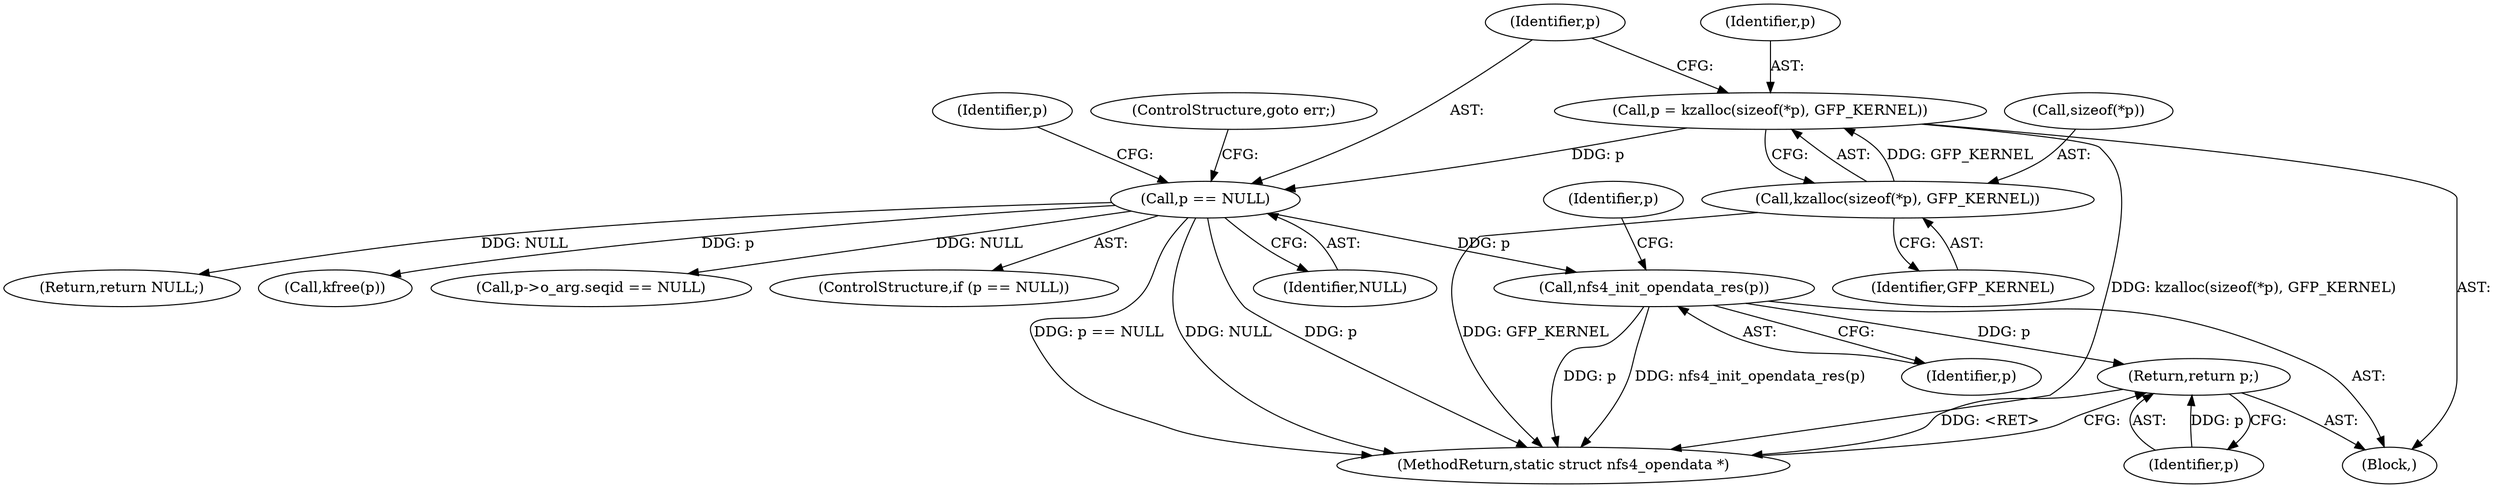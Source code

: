 digraph "0_linux_dc0b027dfadfcb8a5504f7d8052754bf8d501ab9_17@API" {
"1000361" [label="(Call,nfs4_init_opendata_res(p))"];
"1000133" [label="(Call,p == NULL)"];
"1000125" [label="(Call,p = kzalloc(sizeof(*p), GFP_KERNEL))"];
"1000127" [label="(Call,kzalloc(sizeof(*p), GFP_KERNEL))"];
"1000368" [label="(Return,return p;)"];
"1000140" [label="(Identifier,p)"];
"1000126" [label="(Identifier,p)"];
"1000125" [label="(Call,p = kzalloc(sizeof(*p), GFP_KERNEL))"];
"1000128" [label="(Call,sizeof(*p))"];
"1000361" [label="(Call,nfs4_init_opendata_res(p))"];
"1000133" [label="(Call,p == NULL)"];
"1000369" [label="(Identifier,p)"];
"1000362" [label="(Identifier,p)"];
"1000366" [label="(Identifier,p)"];
"1000131" [label="(Identifier,GFP_KERNEL)"];
"1000136" [label="(ControlStructure,goto err;)"];
"1000368" [label="(Return,return p;)"];
"1000149" [label="(Call,p->o_arg.seqid == NULL)"];
"1000105" [label="(Block,)"];
"1000135" [label="(Identifier,NULL)"];
"1000134" [label="(Identifier,p)"];
"1000132" [label="(ControlStructure,if (p == NULL))"];
"1000378" [label="(MethodReturn,static struct nfs4_opendata *)"];
"1000127" [label="(Call,kzalloc(sizeof(*p), GFP_KERNEL))"];
"1000376" [label="(Return,return NULL;)"];
"1000371" [label="(Call,kfree(p))"];
"1000361" -> "1000105"  [label="AST: "];
"1000361" -> "1000362"  [label="CFG: "];
"1000362" -> "1000361"  [label="AST: "];
"1000366" -> "1000361"  [label="CFG: "];
"1000361" -> "1000378"  [label="DDG: nfs4_init_opendata_res(p)"];
"1000361" -> "1000378"  [label="DDG: p"];
"1000133" -> "1000361"  [label="DDG: p"];
"1000361" -> "1000368"  [label="DDG: p"];
"1000133" -> "1000132"  [label="AST: "];
"1000133" -> "1000135"  [label="CFG: "];
"1000134" -> "1000133"  [label="AST: "];
"1000135" -> "1000133"  [label="AST: "];
"1000136" -> "1000133"  [label="CFG: "];
"1000140" -> "1000133"  [label="CFG: "];
"1000133" -> "1000378"  [label="DDG: p"];
"1000133" -> "1000378"  [label="DDG: p == NULL"];
"1000133" -> "1000378"  [label="DDG: NULL"];
"1000125" -> "1000133"  [label="DDG: p"];
"1000133" -> "1000149"  [label="DDG: NULL"];
"1000133" -> "1000371"  [label="DDG: p"];
"1000133" -> "1000376"  [label="DDG: NULL"];
"1000125" -> "1000105"  [label="AST: "];
"1000125" -> "1000127"  [label="CFG: "];
"1000126" -> "1000125"  [label="AST: "];
"1000127" -> "1000125"  [label="AST: "];
"1000134" -> "1000125"  [label="CFG: "];
"1000125" -> "1000378"  [label="DDG: kzalloc(sizeof(*p), GFP_KERNEL)"];
"1000127" -> "1000125"  [label="DDG: GFP_KERNEL"];
"1000127" -> "1000131"  [label="CFG: "];
"1000128" -> "1000127"  [label="AST: "];
"1000131" -> "1000127"  [label="AST: "];
"1000127" -> "1000378"  [label="DDG: GFP_KERNEL"];
"1000368" -> "1000105"  [label="AST: "];
"1000368" -> "1000369"  [label="CFG: "];
"1000369" -> "1000368"  [label="AST: "];
"1000378" -> "1000368"  [label="CFG: "];
"1000368" -> "1000378"  [label="DDG: <RET>"];
"1000369" -> "1000368"  [label="DDG: p"];
}
